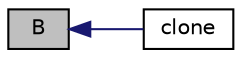 digraph "B"
{
  bgcolor="transparent";
  edge [fontname="Helvetica",fontsize="10",labelfontname="Helvetica",labelfontsize="10"];
  node [fontname="Helvetica",fontsize="10",shape=record];
  rankdir="LR";
  Node96 [label="B",height=0.2,width=0.4,color="black", fillcolor="grey75", style="filled", fontcolor="black"];
  Node96 -> Node97 [dir="back",color="midnightblue",fontsize="10",style="solid",fontname="Helvetica"];
  Node97 [label="clone",height=0.2,width=0.4,color="black",URL="$a31277.html#af022e70d5b5476192357f6bf43a14f37",tooltip="Construct and return clone. "];
}
